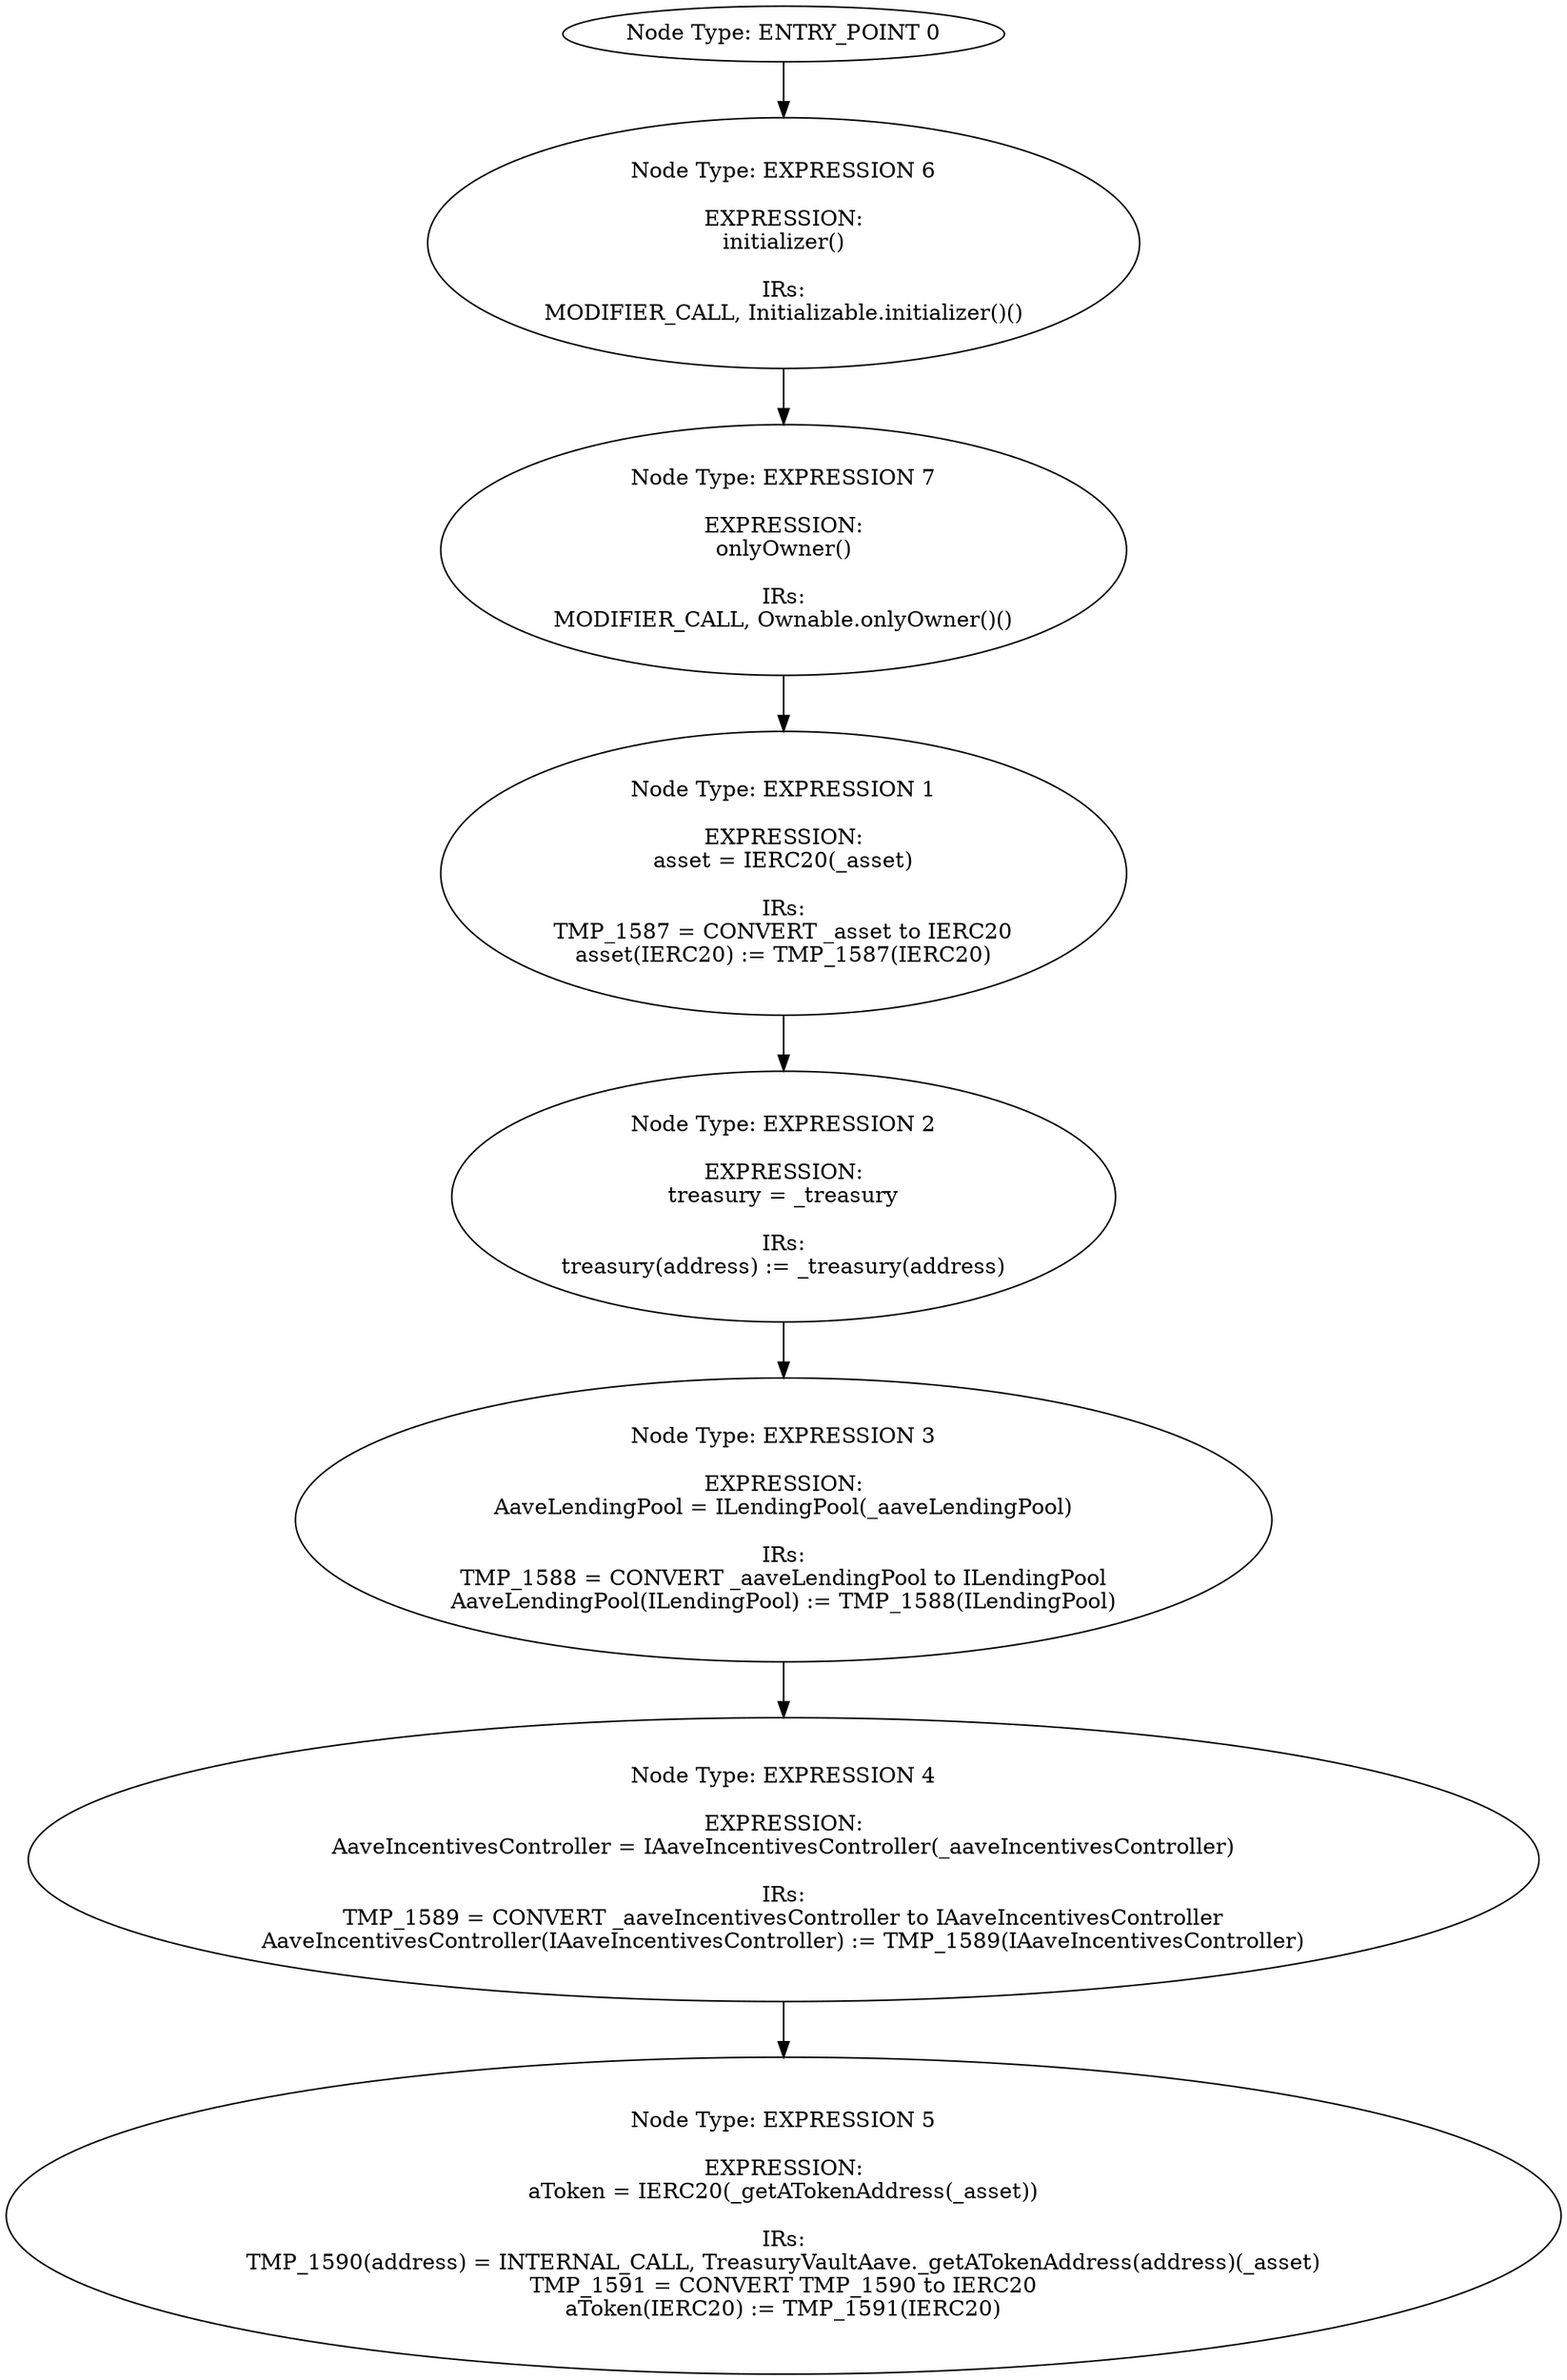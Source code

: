 digraph{
0[label="Node Type: ENTRY_POINT 0
"];
0->6;
1[label="Node Type: EXPRESSION 1

EXPRESSION:
asset = IERC20(_asset)

IRs:
TMP_1587 = CONVERT _asset to IERC20
asset(IERC20) := TMP_1587(IERC20)"];
1->2;
2[label="Node Type: EXPRESSION 2

EXPRESSION:
treasury = _treasury

IRs:
treasury(address) := _treasury(address)"];
2->3;
3[label="Node Type: EXPRESSION 3

EXPRESSION:
AaveLendingPool = ILendingPool(_aaveLendingPool)

IRs:
TMP_1588 = CONVERT _aaveLendingPool to ILendingPool
AaveLendingPool(ILendingPool) := TMP_1588(ILendingPool)"];
3->4;
4[label="Node Type: EXPRESSION 4

EXPRESSION:
AaveIncentivesController = IAaveIncentivesController(_aaveIncentivesController)

IRs:
TMP_1589 = CONVERT _aaveIncentivesController to IAaveIncentivesController
AaveIncentivesController(IAaveIncentivesController) := TMP_1589(IAaveIncentivesController)"];
4->5;
5[label="Node Type: EXPRESSION 5

EXPRESSION:
aToken = IERC20(_getATokenAddress(_asset))

IRs:
TMP_1590(address) = INTERNAL_CALL, TreasuryVaultAave._getATokenAddress(address)(_asset)
TMP_1591 = CONVERT TMP_1590 to IERC20
aToken(IERC20) := TMP_1591(IERC20)"];
6[label="Node Type: EXPRESSION 6

EXPRESSION:
initializer()

IRs:
MODIFIER_CALL, Initializable.initializer()()"];
6->7;
7[label="Node Type: EXPRESSION 7

EXPRESSION:
onlyOwner()

IRs:
MODIFIER_CALL, Ownable.onlyOwner()()"];
7->1;
}
